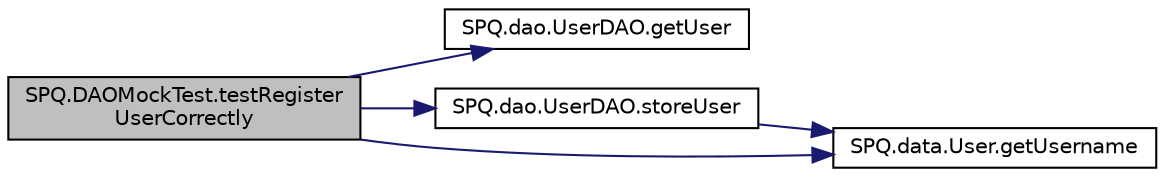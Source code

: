 digraph "SPQ.DAOMockTest.testRegisterUserCorrectly"
{
  edge [fontname="Helvetica",fontsize="10",labelfontname="Helvetica",labelfontsize="10"];
  node [fontname="Helvetica",fontsize="10",shape=record];
  rankdir="LR";
  Node10 [label="SPQ.DAOMockTest.testRegister\lUserCorrectly",height=0.2,width=0.4,color="black", fillcolor="grey75", style="filled", fontcolor="black"];
  Node10 -> Node11 [color="midnightblue",fontsize="10",style="solid",fontname="Helvetica"];
  Node11 [label="SPQ.dao.UserDAO.getUser",height=0.2,width=0.4,color="black", fillcolor="white", style="filled",URL="$class_s_p_q_1_1dao_1_1_user_d_a_o.html#aeb3901e9e260ad977a1b412fe7a9fc0e"];
  Node10 -> Node12 [color="midnightblue",fontsize="10",style="solid",fontname="Helvetica"];
  Node12 [label="SPQ.dao.UserDAO.storeUser",height=0.2,width=0.4,color="black", fillcolor="white", style="filled",URL="$class_s_p_q_1_1dao_1_1_user_d_a_o.html#ad86d4148c7f3fd960fb32de7c68f3f6a"];
  Node12 -> Node13 [color="midnightblue",fontsize="10",style="solid",fontname="Helvetica"];
  Node13 [label="SPQ.data.User.getUsername",height=0.2,width=0.4,color="black", fillcolor="white", style="filled",URL="$class_s_p_q_1_1data_1_1_user.html#a55d2e322edbbe446287ce25baecdd421"];
  Node10 -> Node13 [color="midnightblue",fontsize="10",style="solid",fontname="Helvetica"];
}
